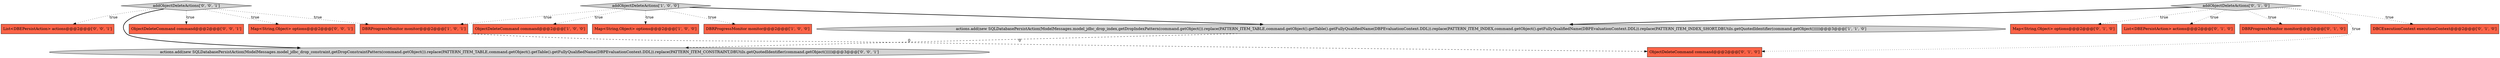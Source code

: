 digraph {
12 [style = filled, label = "ObjectDeleteCommand command@@@2@@@['0', '0', '1']", fillcolor = tomato, shape = box image = "AAA0AAABBB3BBB"];
14 [style = filled, label = "List<DBEPersistAction> actions@@@2@@@['0', '0', '1']", fillcolor = tomato, shape = box image = "AAA0AAABBB3BBB"];
11 [style = filled, label = "addObjectDeleteActions['0', '1', '0']", fillcolor = lightgray, shape = diamond image = "AAA0AAABBB2BBB"];
2 [style = filled, label = "DBRProgressMonitor monitor@@@2@@@['1', '0', '0']", fillcolor = tomato, shape = box image = "AAA0AAABBB1BBB"];
15 [style = filled, label = "actions.add(new SQLDatabasePersistAction(ModelMessages.model_jdbc_drop_constraint,getDropConstraintPattern(command.getObject()).replace(PATTERN_ITEM_TABLE,command.getObject().getTable().getFullyQualifiedName(DBPEvaluationContext.DDL)).replace(PATTERN_ITEM_CONSTRAINT,DBUtils.getQuotedIdentifier(command.getObject()))))@@@3@@@['0', '0', '1']", fillcolor = lightgray, shape = ellipse image = "AAA0AAABBB3BBB"];
16 [style = filled, label = "addObjectDeleteActions['0', '0', '1']", fillcolor = lightgray, shape = diamond image = "AAA0AAABBB3BBB"];
4 [style = filled, label = "DBRProgressMonitor monitor@@@2@@@['1', '0', '1']", fillcolor = tomato, shape = box image = "AAA0AAABBB1BBB"];
6 [style = filled, label = "DBRProgressMonitor monitor@@@2@@@['0', '1', '0']", fillcolor = tomato, shape = box image = "AAA0AAABBB2BBB"];
10 [style = filled, label = "ObjectDeleteCommand command@@@2@@@['0', '1', '0']", fillcolor = tomato, shape = box image = "AAA1AAABBB2BBB"];
0 [style = filled, label = "ObjectDeleteCommand command@@@2@@@['1', '0', '0']", fillcolor = tomato, shape = box image = "AAA0AAABBB1BBB"];
5 [style = filled, label = "addObjectDeleteActions['1', '0', '0']", fillcolor = lightgray, shape = diamond image = "AAA0AAABBB1BBB"];
9 [style = filled, label = "DBCExecutionContext executionContext@@@2@@@['0', '1', '0']", fillcolor = tomato, shape = box image = "AAA0AAABBB2BBB"];
1 [style = filled, label = "Map<String,Object> options@@@2@@@['1', '0', '0']", fillcolor = tomato, shape = box image = "AAA0AAABBB1BBB"];
7 [style = filled, label = "Map<String,Object> options@@@2@@@['0', '1', '0']", fillcolor = tomato, shape = box image = "AAA0AAABBB2BBB"];
8 [style = filled, label = "List<DBEPersistAction> actions@@@2@@@['0', '1', '0']", fillcolor = tomato, shape = box image = "AAA0AAABBB2BBB"];
3 [style = filled, label = "actions.add(new SQLDatabasePersistAction(ModelMessages.model_jdbc_drop_index,getDropIndexPattern(command.getObject()).replace(PATTERN_ITEM_TABLE,command.getObject().getTable().getFullyQualifiedName(DBPEvaluationContext.DDL)).replace(PATTERN_ITEM_INDEX,command.getObject().getFullyQualifiedName(DBPEvaluationContext.DDL)).replace(PATTERN_ITEM_INDEX_SHORT,DBUtils.getQuotedIdentifier(command.getObject()))))@@@3@@@['1', '1', '0']", fillcolor = lightgray, shape = ellipse image = "AAA0AAABBB1BBB"];
13 [style = filled, label = "Map<String,Object> options@@@2@@@['0', '0', '1']", fillcolor = tomato, shape = box image = "AAA0AAABBB3BBB"];
11->7 [style = dotted, label="true"];
5->3 [style = bold, label=""];
16->15 [style = bold, label=""];
3->15 [style = dashed, label="0"];
11->8 [style = dotted, label="true"];
11->9 [style = dotted, label="true"];
16->12 [style = dotted, label="true"];
5->0 [style = dotted, label="true"];
4->10 [style = dashed, label="0"];
16->13 [style = dotted, label="true"];
16->4 [style = dotted, label="true"];
11->3 [style = bold, label=""];
11->6 [style = dotted, label="true"];
11->10 [style = dotted, label="true"];
5->4 [style = dotted, label="true"];
16->14 [style = dotted, label="true"];
5->1 [style = dotted, label="true"];
5->2 [style = dotted, label="true"];
}
